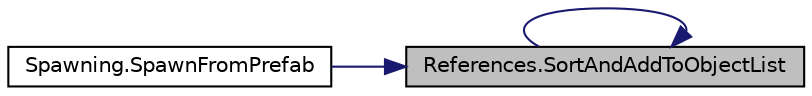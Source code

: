 digraph "References.SortAndAddToObjectList"
{
 // LATEX_PDF_SIZE
  edge [fontname="Helvetica",fontsize="10",labelfontname="Helvetica",labelfontsize="10"];
  node [fontname="Helvetica",fontsize="10",shape=record];
  rankdir="RL";
  Node1 [label="References.SortAndAddToObjectList",height=0.2,width=0.4,color="black", fillcolor="grey75", style="filled", fontcolor="black",tooltip=" "];
  Node1 -> Node1 [dir="back",color="midnightblue",fontsize="10",style="solid",fontname="Helvetica"];
  Node1 -> Node2 [dir="back",color="midnightblue",fontsize="10",style="solid",fontname="Helvetica"];
  Node2 [label="Spawning.SpawnFromPrefab",height=0.2,width=0.4,color="black", fillcolor="white", style="filled",URL="$class_spawning.html#accb33a74cf8e21661388513e95786c55",tooltip=" "];
}
